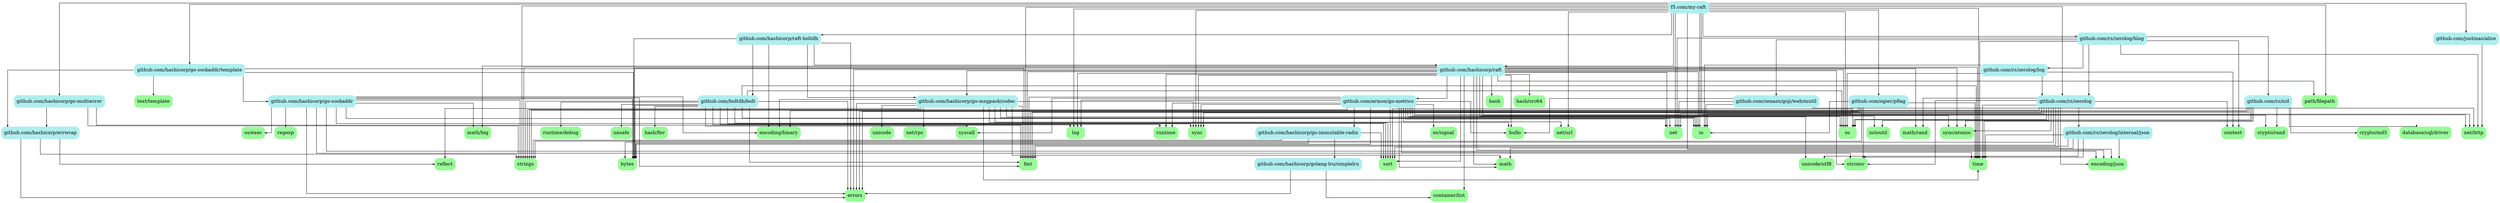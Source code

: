 digraph godep {
splines=ortho
nodesep=0.4
ranksep=0.8
node [shape="box",style="rounded,filled"]
edge [arrowsize="0.5"]
"bufio" [label="bufio" color="palegreen" URL="https://godoc.org/bufio" target="_blank"];
"bytes" [label="bytes" color="palegreen" URL="https://godoc.org/bytes" target="_blank"];
"container/list" [label="container/list" color="palegreen" URL="https://godoc.org/container/list" target="_blank"];
"context" [label="context" color="palegreen" URL="https://godoc.org/context" target="_blank"];
"crypto/md5" [label="crypto/md5" color="palegreen" URL="https://godoc.org/crypto/md5" target="_blank"];
"crypto/rand" [label="crypto/rand" color="palegreen" URL="https://godoc.org/crypto/rand" target="_blank"];
"database/sql/driver" [label="database/sql/driver" color="palegreen" URL="https://godoc.org/database/sql/driver" target="_blank"];
"encoding/binary" [label="encoding/binary" color="palegreen" URL="https://godoc.org/encoding/binary" target="_blank"];
"encoding/json" [label="encoding/json" color="palegreen" URL="https://godoc.org/encoding/json" target="_blank"];
"errors" [label="errors" color="palegreen" URL="https://godoc.org/errors" target="_blank"];
"f5.com/my-raft" [label="f5.com/my-raft" color="paleturquoise" URL="https://godoc.org/f5.com/my-raft" target="_blank"];
"f5.com/my-raft" -> "encoding/json";
"f5.com/my-raft" -> "fmt";
"f5.com/my-raft" -> "github.com/hashicorp/go-multierror";
"f5.com/my-raft" -> "github.com/hashicorp/go-sockaddr/template";
"f5.com/my-raft" -> "github.com/hashicorp/raft";
"f5.com/my-raft" -> "github.com/hashicorp/raft-boltdb";
"f5.com/my-raft" -> "github.com/justinas/alice";
"f5.com/my-raft" -> "github.com/ogier/pflag";
"f5.com/my-raft" -> "github.com/rs/zerolog";
"f5.com/my-raft" -> "github.com/rs/zerolog/hlog";
"f5.com/my-raft" -> "io";
"f5.com/my-raft" -> "log";
"f5.com/my-raft" -> "net";
"f5.com/my-raft" -> "net/http";
"f5.com/my-raft" -> "net/url";
"f5.com/my-raft" -> "os";
"f5.com/my-raft" -> "path/filepath";
"f5.com/my-raft" -> "strings";
"f5.com/my-raft" -> "sync";
"f5.com/my-raft" -> "time";
"fmt" [label="fmt" color="palegreen" URL="https://godoc.org/fmt" target="_blank"];
"github.com/armon/go-metrics" [label="github.com/armon/go-metrics" color="paleturquoise" URL="https://godoc.org/github.com/armon/go-metrics" target="_blank"];
"github.com/armon/go-metrics" -> "bufio";
"github.com/armon/go-metrics" -> "bytes";
"github.com/armon/go-metrics" -> "fmt";
"github.com/armon/go-metrics" -> "github.com/hashicorp/go-immutable-radix";
"github.com/armon/go-metrics" -> "io";
"github.com/armon/go-metrics" -> "log";
"github.com/armon/go-metrics" -> "math";
"github.com/armon/go-metrics" -> "net";
"github.com/armon/go-metrics" -> "net/http";
"github.com/armon/go-metrics" -> "net/url";
"github.com/armon/go-metrics" -> "os";
"github.com/armon/go-metrics" -> "os/signal";
"github.com/armon/go-metrics" -> "runtime";
"github.com/armon/go-metrics" -> "sort";
"github.com/armon/go-metrics" -> "strings";
"github.com/armon/go-metrics" -> "sync";
"github.com/armon/go-metrics" -> "sync/atomic";
"github.com/armon/go-metrics" -> "syscall";
"github.com/armon/go-metrics" -> "time";
"github.com/boltdb/bolt" [label="github.com/boltdb/bolt" color="paleturquoise" URL="https://godoc.org/github.com/boltdb/bolt" target="_blank"];
"github.com/boltdb/bolt" -> "bytes";
"github.com/boltdb/bolt" -> "errors";
"github.com/boltdb/bolt" -> "fmt";
"github.com/boltdb/bolt" -> "hash/fnv";
"github.com/boltdb/bolt" -> "io";
"github.com/boltdb/bolt" -> "log";
"github.com/boltdb/bolt" -> "os";
"github.com/boltdb/bolt" -> "runtime";
"github.com/boltdb/bolt" -> "runtime/debug";
"github.com/boltdb/bolt" -> "sort";
"github.com/boltdb/bolt" -> "strings";
"github.com/boltdb/bolt" -> "sync";
"github.com/boltdb/bolt" -> "syscall";
"github.com/boltdb/bolt" -> "time";
"github.com/boltdb/bolt" -> "unsafe";
"github.com/hashicorp/errwrap" [label="github.com/hashicorp/errwrap" color="paleturquoise" URL="https://godoc.org/github.com/hashicorp/errwrap" target="_blank"];
"github.com/hashicorp/errwrap" -> "errors";
"github.com/hashicorp/errwrap" -> "reflect";
"github.com/hashicorp/errwrap" -> "strings";
"github.com/hashicorp/go-immutable-radix" [label="github.com/hashicorp/go-immutable-radix" color="paleturquoise" URL="https://godoc.org/github.com/hashicorp/go-immutable-radix" target="_blank"];
"github.com/hashicorp/go-immutable-radix" -> "bytes";
"github.com/hashicorp/go-immutable-radix" -> "github.com/hashicorp/golang-lru/simplelru";
"github.com/hashicorp/go-immutable-radix" -> "sort";
"github.com/hashicorp/go-immutable-radix" -> "strings";
"github.com/hashicorp/go-msgpack/codec" [label="github.com/hashicorp/go-msgpack/codec" color="paleturquoise" URL="https://godoc.org/github.com/hashicorp/go-msgpack/codec" target="_blank"];
"github.com/hashicorp/go-msgpack/codec" -> "bufio";
"github.com/hashicorp/go-msgpack/codec" -> "encoding/binary";
"github.com/hashicorp/go-msgpack/codec" -> "errors";
"github.com/hashicorp/go-msgpack/codec" -> "fmt";
"github.com/hashicorp/go-msgpack/codec" -> "io";
"github.com/hashicorp/go-msgpack/codec" -> "math";
"github.com/hashicorp/go-msgpack/codec" -> "net/rpc";
"github.com/hashicorp/go-msgpack/codec" -> "reflect";
"github.com/hashicorp/go-msgpack/codec" -> "sort";
"github.com/hashicorp/go-msgpack/codec" -> "strings";
"github.com/hashicorp/go-msgpack/codec" -> "sync";
"github.com/hashicorp/go-msgpack/codec" -> "time";
"github.com/hashicorp/go-msgpack/codec" -> "unicode";
"github.com/hashicorp/go-msgpack/codec" -> "unicode/utf8";
"github.com/hashicorp/go-multierror" [label="github.com/hashicorp/go-multierror" color="paleturquoise" URL="https://godoc.org/github.com/hashicorp/go-multierror" target="_blank"];
"github.com/hashicorp/go-multierror" -> "fmt";
"github.com/hashicorp/go-multierror" -> "github.com/hashicorp/errwrap";
"github.com/hashicorp/go-multierror" -> "strings";
"github.com/hashicorp/go-sockaddr" [label="github.com/hashicorp/go-sockaddr" color="paleturquoise" URL="https://godoc.org/github.com/hashicorp/go-sockaddr" target="_blank"];
"github.com/hashicorp/go-sockaddr" -> "bytes";
"github.com/hashicorp/go-sockaddr" -> "encoding/binary";
"github.com/hashicorp/go-sockaddr" -> "encoding/json";
"github.com/hashicorp/go-sockaddr" -> "errors";
"github.com/hashicorp/go-sockaddr" -> "fmt";
"github.com/hashicorp/go-sockaddr" -> "math/big";
"github.com/hashicorp/go-sockaddr" -> "net";
"github.com/hashicorp/go-sockaddr" -> "os/exec";
"github.com/hashicorp/go-sockaddr" -> "regexp";
"github.com/hashicorp/go-sockaddr" -> "sort";
"github.com/hashicorp/go-sockaddr" -> "strconv";
"github.com/hashicorp/go-sockaddr" -> "strings";
"github.com/hashicorp/go-sockaddr/template" [label="github.com/hashicorp/go-sockaddr/template" color="paleturquoise" URL="https://godoc.org/github.com/hashicorp/go-sockaddr/template" target="_blank"];
"github.com/hashicorp/go-sockaddr/template" -> "bytes";
"github.com/hashicorp/go-sockaddr/template" -> "fmt";
"github.com/hashicorp/go-sockaddr/template" -> "github.com/hashicorp/errwrap";
"github.com/hashicorp/go-sockaddr/template" -> "github.com/hashicorp/go-sockaddr";
"github.com/hashicorp/go-sockaddr/template" -> "text/template";
"github.com/hashicorp/golang-lru/simplelru" [label="github.com/hashicorp/golang-lru/simplelru" color="paleturquoise" URL="https://godoc.org/github.com/hashicorp/golang-lru/simplelru" target="_blank"];
"github.com/hashicorp/golang-lru/simplelru" -> "container/list";
"github.com/hashicorp/golang-lru/simplelru" -> "errors";
"github.com/hashicorp/raft" [label="github.com/hashicorp/raft" color="paleturquoise" URL="https://godoc.org/github.com/hashicorp/raft" target="_blank"];
"github.com/hashicorp/raft" -> "bufio";
"github.com/hashicorp/raft" -> "bytes";
"github.com/hashicorp/raft" -> "container/list";
"github.com/hashicorp/raft" -> "crypto/rand";
"github.com/hashicorp/raft" -> "encoding/json";
"github.com/hashicorp/raft" -> "errors";
"github.com/hashicorp/raft" -> "fmt";
"github.com/hashicorp/raft" -> "github.com/armon/go-metrics";
"github.com/hashicorp/raft" -> "github.com/hashicorp/go-msgpack/codec";
"github.com/hashicorp/raft" -> "hash";
"github.com/hashicorp/raft" -> "hash/crc64";
"github.com/hashicorp/raft" -> "io";
"github.com/hashicorp/raft" -> "io/ioutil";
"github.com/hashicorp/raft" -> "log";
"github.com/hashicorp/raft" -> "math";
"github.com/hashicorp/raft" -> "math/big";
"github.com/hashicorp/raft" -> "math/rand";
"github.com/hashicorp/raft" -> "net";
"github.com/hashicorp/raft" -> "os";
"github.com/hashicorp/raft" -> "path/filepath";
"github.com/hashicorp/raft" -> "runtime";
"github.com/hashicorp/raft" -> "sort";
"github.com/hashicorp/raft" -> "strconv";
"github.com/hashicorp/raft" -> "strings";
"github.com/hashicorp/raft" -> "sync";
"github.com/hashicorp/raft" -> "sync/atomic";
"github.com/hashicorp/raft" -> "time";
"github.com/hashicorp/raft-boltdb" [label="github.com/hashicorp/raft-boltdb" color="paleturquoise" URL="https://godoc.org/github.com/hashicorp/raft-boltdb" target="_blank"];
"github.com/hashicorp/raft-boltdb" -> "bytes";
"github.com/hashicorp/raft-boltdb" -> "encoding/binary";
"github.com/hashicorp/raft-boltdb" -> "errors";
"github.com/hashicorp/raft-boltdb" -> "github.com/boltdb/bolt";
"github.com/hashicorp/raft-boltdb" -> "github.com/hashicorp/go-msgpack/codec";
"github.com/hashicorp/raft-boltdb" -> "github.com/hashicorp/raft";
"github.com/justinas/alice" [label="github.com/justinas/alice" color="paleturquoise" URL="https://godoc.org/github.com/justinas/alice" target="_blank"];
"github.com/justinas/alice" -> "net/http";
"github.com/ogier/pflag" [label="github.com/ogier/pflag" color="paleturquoise" URL="https://godoc.org/github.com/ogier/pflag" target="_blank"];
"github.com/ogier/pflag" -> "errors";
"github.com/ogier/pflag" -> "fmt";
"github.com/ogier/pflag" -> "io";
"github.com/ogier/pflag" -> "net";
"github.com/ogier/pflag" -> "os";
"github.com/ogier/pflag" -> "sort";
"github.com/ogier/pflag" -> "strconv";
"github.com/ogier/pflag" -> "strings";
"github.com/ogier/pflag" -> "time";
"github.com/rs/xid" [label="github.com/rs/xid" color="paleturquoise" URL="https://godoc.org/github.com/rs/xid" target="_blank"];
"github.com/rs/xid" -> "crypto/md5";
"github.com/rs/xid" -> "crypto/rand";
"github.com/rs/xid" -> "database/sql/driver";
"github.com/rs/xid" -> "encoding/binary";
"github.com/rs/xid" -> "errors";
"github.com/rs/xid" -> "fmt";
"github.com/rs/xid" -> "os";
"github.com/rs/xid" -> "sync/atomic";
"github.com/rs/xid" -> "time";
"github.com/rs/zerolog" [label="github.com/rs/zerolog" color="paleturquoise" URL="https://godoc.org/github.com/rs/zerolog" target="_blank"];
"github.com/rs/zerolog" -> "bytes";
"github.com/rs/zerolog" -> "context";
"github.com/rs/zerolog" -> "encoding/json";
"github.com/rs/zerolog" -> "fmt";
"github.com/rs/zerolog" -> "github.com/rs/zerolog/internal/json";
"github.com/rs/zerolog" -> "io";
"github.com/rs/zerolog" -> "io/ioutil";
"github.com/rs/zerolog" -> "math/rand";
"github.com/rs/zerolog" -> "os";
"github.com/rs/zerolog" -> "sort";
"github.com/rs/zerolog" -> "strconv";
"github.com/rs/zerolog" -> "strings";
"github.com/rs/zerolog" -> "sync";
"github.com/rs/zerolog" -> "sync/atomic";
"github.com/rs/zerolog" -> "time";
"github.com/rs/zerolog/hlog" [label="github.com/rs/zerolog/hlog" color="paleturquoise" URL="https://godoc.org/github.com/rs/zerolog/hlog" target="_blank"];
"github.com/rs/zerolog/hlog" -> "context";
"github.com/rs/zerolog/hlog" -> "github.com/rs/xid";
"github.com/rs/zerolog/hlog" -> "github.com/rs/zerolog";
"github.com/rs/zerolog/hlog" -> "github.com/rs/zerolog/log";
"github.com/rs/zerolog/hlog" -> "github.com/zenazn/goji/web/mutil";
"github.com/rs/zerolog/hlog" -> "net";
"github.com/rs/zerolog/hlog" -> "net/http";
"github.com/rs/zerolog/hlog" -> "time";
"github.com/rs/zerolog/internal/json" [label="github.com/rs/zerolog/internal/json" color="paleturquoise" URL="https://godoc.org/github.com/rs/zerolog/internal/json" target="_blank"];
"github.com/rs/zerolog/internal/json" -> "encoding/json";
"github.com/rs/zerolog/internal/json" -> "fmt";
"github.com/rs/zerolog/internal/json" -> "math";
"github.com/rs/zerolog/internal/json" -> "strconv";
"github.com/rs/zerolog/internal/json" -> "time";
"github.com/rs/zerolog/internal/json" -> "unicode/utf8";
"github.com/rs/zerolog/log" [label="github.com/rs/zerolog/log" color="paleturquoise" URL="https://godoc.org/github.com/rs/zerolog/log" target="_blank"];
"github.com/rs/zerolog/log" -> "context";
"github.com/rs/zerolog/log" -> "github.com/rs/zerolog";
"github.com/rs/zerolog/log" -> "io";
"github.com/rs/zerolog/log" -> "os";
"github.com/zenazn/goji/web/mutil" [label="github.com/zenazn/goji/web/mutil" color="paleturquoise" URL="https://godoc.org/github.com/zenazn/goji/web/mutil" target="_blank"];
"github.com/zenazn/goji/web/mutil" -> "bufio";
"github.com/zenazn/goji/web/mutil" -> "io";
"github.com/zenazn/goji/web/mutil" -> "net";
"github.com/zenazn/goji/web/mutil" -> "net/http";
"hash" [label="hash" color="palegreen" URL="https://godoc.org/hash" target="_blank"];
"hash/crc64" [label="hash/crc64" color="palegreen" URL="https://godoc.org/hash/crc64" target="_blank"];
"hash/fnv" [label="hash/fnv" color="palegreen" URL="https://godoc.org/hash/fnv" target="_blank"];
"io" [label="io" color="palegreen" URL="https://godoc.org/io" target="_blank"];
"io/ioutil" [label="io/ioutil" color="palegreen" URL="https://godoc.org/io/ioutil" target="_blank"];
"log" [label="log" color="palegreen" URL="https://godoc.org/log" target="_blank"];
"math" [label="math" color="palegreen" URL="https://godoc.org/math" target="_blank"];
"math/big" [label="math/big" color="palegreen" URL="https://godoc.org/math/big" target="_blank"];
"math/rand" [label="math/rand" color="palegreen" URL="https://godoc.org/math/rand" target="_blank"];
"net" [label="net" color="palegreen" URL="https://godoc.org/net" target="_blank"];
"net/http" [label="net/http" color="palegreen" URL="https://godoc.org/net/http" target="_blank"];
"net/rpc" [label="net/rpc" color="palegreen" URL="https://godoc.org/net/rpc" target="_blank"];
"net/url" [label="net/url" color="palegreen" URL="https://godoc.org/net/url" target="_blank"];
"os" [label="os" color="palegreen" URL="https://godoc.org/os" target="_blank"];
"os/exec" [label="os/exec" color="palegreen" URL="https://godoc.org/os/exec" target="_blank"];
"os/signal" [label="os/signal" color="palegreen" URL="https://godoc.org/os/signal" target="_blank"];
"path/filepath" [label="path/filepath" color="palegreen" URL="https://godoc.org/path/filepath" target="_blank"];
"reflect" [label="reflect" color="palegreen" URL="https://godoc.org/reflect" target="_blank"];
"regexp" [label="regexp" color="palegreen" URL="https://godoc.org/regexp" target="_blank"];
"runtime" [label="runtime" color="palegreen" URL="https://godoc.org/runtime" target="_blank"];
"runtime/debug" [label="runtime/debug" color="palegreen" URL="https://godoc.org/runtime/debug" target="_blank"];
"sort" [label="sort" color="palegreen" URL="https://godoc.org/sort" target="_blank"];
"strconv" [label="strconv" color="palegreen" URL="https://godoc.org/strconv" target="_blank"];
"strings" [label="strings" color="palegreen" URL="https://godoc.org/strings" target="_blank"];
"sync" [label="sync" color="palegreen" URL="https://godoc.org/sync" target="_blank"];
"sync/atomic" [label="sync/atomic" color="palegreen" URL="https://godoc.org/sync/atomic" target="_blank"];
"syscall" [label="syscall" color="palegreen" URL="https://godoc.org/syscall" target="_blank"];
"text/template" [label="text/template" color="palegreen" URL="https://godoc.org/text/template" target="_blank"];
"time" [label="time" color="palegreen" URL="https://godoc.org/time" target="_blank"];
"unicode" [label="unicode" color="palegreen" URL="https://godoc.org/unicode" target="_blank"];
"unicode/utf8" [label="unicode/utf8" color="palegreen" URL="https://godoc.org/unicode/utf8" target="_blank"];
"unsafe" [label="unsafe" color="palegreen" URL="https://godoc.org/unsafe" target="_blank"];
}
